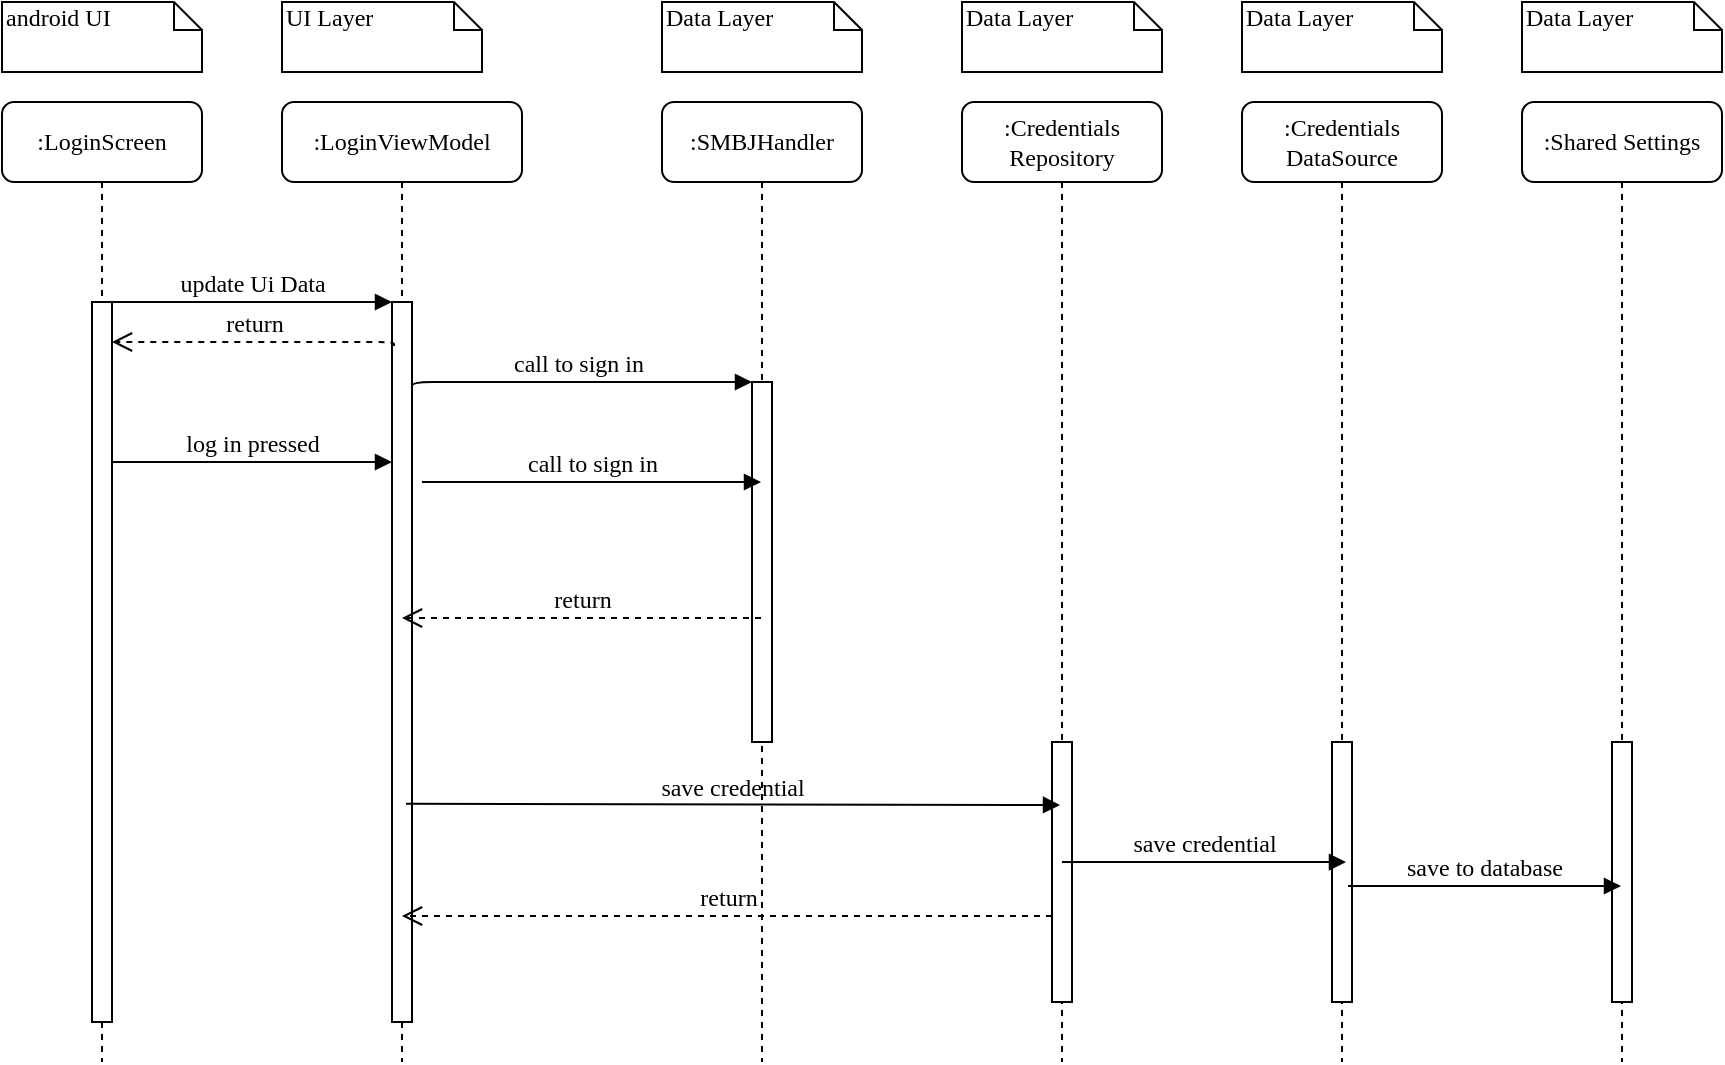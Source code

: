 <mxfile version="26.2.2">
  <diagram name="Page-1" id="13e1069c-82ec-6db2-03f1-153e76fe0fe0">
    <mxGraphModel dx="1428" dy="766" grid="1" gridSize="10" guides="1" tooltips="1" connect="1" arrows="1" fold="1" page="1" pageScale="1" pageWidth="1100" pageHeight="850" background="none" math="0" shadow="0">
      <root>
        <mxCell id="0" />
        <mxCell id="1" parent="0" />
        <mxCell id="7baba1c4bc27f4b0-2" value=":LoginViewModel" style="shape=umlLifeline;perimeter=lifelinePerimeter;whiteSpace=wrap;html=1;container=1;collapsible=0;recursiveResize=0;outlineConnect=0;rounded=1;shadow=0;comic=0;labelBackgroundColor=none;strokeWidth=1;fontFamily=Verdana;fontSize=12;align=center;" parent="1" vertex="1">
          <mxGeometry x="240" y="80" width="120" height="480" as="geometry" />
        </mxCell>
        <mxCell id="7baba1c4bc27f4b0-10" value="" style="html=1;points=[];perimeter=orthogonalPerimeter;rounded=0;shadow=0;comic=0;labelBackgroundColor=none;strokeWidth=1;fontFamily=Verdana;fontSize=12;align=center;" parent="7baba1c4bc27f4b0-2" vertex="1">
          <mxGeometry x="55" y="100" width="10" height="360" as="geometry" />
        </mxCell>
        <mxCell id="fmr9HLr2UE1-E63itUYL-1" value="return" style="html=1;verticalAlign=bottom;endArrow=open;dashed=1;endSize=8;labelBackgroundColor=none;fontFamily=Verdana;fontSize=12;edgeStyle=elbowEdgeStyle;elbow=vertical;exitX=0.1;exitY=0.061;exitDx=0;exitDy=0;exitPerimeter=0;" parent="7baba1c4bc27f4b0-2" edge="1" source="7baba1c4bc27f4b0-10">
          <mxGeometry relative="1" as="geometry">
            <mxPoint x="-85" y="120" as="targetPoint" />
            <Array as="points">
              <mxPoint x="-10" y="120" />
              <mxPoint x="20" y="120" />
            </Array>
            <mxPoint x="45" y="120" as="sourcePoint" />
          </mxGeometry>
        </mxCell>
        <mxCell id="7baba1c4bc27f4b0-4" value=":SMBJHandler" style="shape=umlLifeline;perimeter=lifelinePerimeter;whiteSpace=wrap;html=1;container=1;collapsible=0;recursiveResize=0;outlineConnect=0;rounded=1;shadow=0;comic=0;labelBackgroundColor=none;strokeWidth=1;fontFamily=Verdana;fontSize=12;align=center;" parent="1" vertex="1">
          <mxGeometry x="430" y="80" width="100" height="480" as="geometry" />
        </mxCell>
        <mxCell id="7baba1c4bc27f4b0-6" value=":Credentials&lt;br&gt;Repository" style="shape=umlLifeline;perimeter=lifelinePerimeter;whiteSpace=wrap;html=1;container=1;collapsible=0;recursiveResize=0;outlineConnect=0;rounded=1;shadow=0;comic=0;labelBackgroundColor=none;strokeWidth=1;fontFamily=Verdana;fontSize=12;align=center;" parent="1" vertex="1">
          <mxGeometry x="580" y="80" width="100" height="480" as="geometry" />
        </mxCell>
        <mxCell id="7baba1c4bc27f4b0-28" value="" style="html=1;points=[];perimeter=orthogonalPerimeter;rounded=0;shadow=0;comic=0;labelBackgroundColor=none;strokeWidth=1;fontFamily=Verdana;fontSize=12;align=center;" parent="7baba1c4bc27f4b0-6" vertex="1">
          <mxGeometry x="45" y="320" width="10" height="130" as="geometry" />
        </mxCell>
        <mxCell id="7baba1c4bc27f4b0-7" value=":Credentials&lt;br&gt;DataSource" style="shape=umlLifeline;perimeter=lifelinePerimeter;whiteSpace=wrap;html=1;container=1;collapsible=0;recursiveResize=0;outlineConnect=0;rounded=1;shadow=0;comic=0;labelBackgroundColor=none;strokeWidth=1;fontFamily=Verdana;fontSize=12;align=center;" parent="1" vertex="1">
          <mxGeometry x="720" y="80" width="100" height="480" as="geometry" />
        </mxCell>
        <mxCell id="fmr9HLr2UE1-E63itUYL-10" value="" style="html=1;points=[];perimeter=orthogonalPerimeter;rounded=0;shadow=0;comic=0;labelBackgroundColor=none;strokeWidth=1;fontFamily=Verdana;fontSize=12;align=center;" parent="7baba1c4bc27f4b0-7" vertex="1">
          <mxGeometry x="45" y="320" width="10" height="130" as="geometry" />
        </mxCell>
        <mxCell id="7baba1c4bc27f4b0-8" value=":LoginScreen" style="shape=umlLifeline;perimeter=lifelinePerimeter;whiteSpace=wrap;html=1;container=1;collapsible=0;recursiveResize=0;outlineConnect=0;rounded=1;shadow=0;comic=0;labelBackgroundColor=none;strokeWidth=1;fontFamily=Verdana;fontSize=12;align=center;" parent="1" vertex="1">
          <mxGeometry x="100" y="80" width="100" height="480" as="geometry" />
        </mxCell>
        <mxCell id="7baba1c4bc27f4b0-9" value="" style="html=1;points=[];perimeter=orthogonalPerimeter;rounded=0;shadow=0;comic=0;labelBackgroundColor=none;strokeWidth=1;fontFamily=Verdana;fontSize=12;align=center;" parent="7baba1c4bc27f4b0-8" vertex="1">
          <mxGeometry x="45" y="100" width="10" height="360" as="geometry" />
        </mxCell>
        <mxCell id="fmr9HLr2UE1-E63itUYL-2" value="log in pressed" style="html=1;verticalAlign=bottom;endArrow=block;entryX=0;entryY=0;labelBackgroundColor=none;fontFamily=Verdana;fontSize=12;edgeStyle=elbowEdgeStyle;elbow=vertical;" parent="7baba1c4bc27f4b0-8" edge="1">
          <mxGeometry relative="1" as="geometry">
            <mxPoint x="55" y="180" as="sourcePoint" />
            <mxPoint x="195" y="180.0" as="targetPoint" />
          </mxGeometry>
        </mxCell>
        <mxCell id="7baba1c4bc27f4b0-16" value="" style="html=1;points=[];perimeter=orthogonalPerimeter;rounded=0;shadow=0;comic=0;labelBackgroundColor=none;strokeWidth=1;fontFamily=Verdana;fontSize=12;align=center;" parent="1" vertex="1">
          <mxGeometry x="475" y="220" width="10" height="180" as="geometry" />
        </mxCell>
        <mxCell id="7baba1c4bc27f4b0-17" value="call to sign in" style="html=1;verticalAlign=bottom;endArrow=block;labelBackgroundColor=none;fontFamily=Verdana;fontSize=12;edgeStyle=elbowEdgeStyle;elbow=vertical;exitX=1;exitY=0.122;exitDx=0;exitDy=0;exitPerimeter=0;" parent="1" source="7baba1c4bc27f4b0-10" target="7baba1c4bc27f4b0-16" edge="1">
          <mxGeometry relative="1" as="geometry">
            <mxPoint x="465" y="300" as="sourcePoint" />
            <Array as="points">
              <mxPoint x="460" y="220" />
            </Array>
          </mxGeometry>
        </mxCell>
        <mxCell id="7baba1c4bc27f4b0-11" value="update Ui Data" style="html=1;verticalAlign=bottom;endArrow=block;entryX=0;entryY=0;labelBackgroundColor=none;fontFamily=Verdana;fontSize=12;edgeStyle=elbowEdgeStyle;elbow=vertical;" parent="1" source="7baba1c4bc27f4b0-9" target="7baba1c4bc27f4b0-10" edge="1">
          <mxGeometry relative="1" as="geometry">
            <mxPoint x="220" y="190" as="sourcePoint" />
          </mxGeometry>
        </mxCell>
        <mxCell id="7baba1c4bc27f4b0-40" value="android UI" style="shape=note;whiteSpace=wrap;html=1;size=14;verticalAlign=top;align=left;spacingTop=-6;rounded=0;shadow=0;comic=0;labelBackgroundColor=none;strokeWidth=1;fontFamily=Verdana;fontSize=12" parent="1" vertex="1">
          <mxGeometry x="100" y="30" width="100" height="35" as="geometry" />
        </mxCell>
        <mxCell id="7baba1c4bc27f4b0-41" value="UI Layer" style="shape=note;whiteSpace=wrap;html=1;size=14;verticalAlign=top;align=left;spacingTop=-6;rounded=0;shadow=0;comic=0;labelBackgroundColor=none;strokeWidth=1;fontFamily=Verdana;fontSize=12" parent="1" vertex="1">
          <mxGeometry x="240" y="30" width="100" height="35" as="geometry" />
        </mxCell>
        <mxCell id="7baba1c4bc27f4b0-43" value="Data Layer" style="shape=note;whiteSpace=wrap;html=1;size=14;verticalAlign=top;align=left;spacingTop=-6;rounded=0;shadow=0;comic=0;labelBackgroundColor=none;strokeWidth=1;fontFamily=Verdana;fontSize=12" parent="1" vertex="1">
          <mxGeometry x="430" y="30" width="100" height="35" as="geometry" />
        </mxCell>
        <mxCell id="7baba1c4bc27f4b0-45" value="Data Layer" style="shape=note;whiteSpace=wrap;html=1;size=14;verticalAlign=top;align=left;spacingTop=-6;rounded=0;shadow=0;comic=0;labelBackgroundColor=none;strokeWidth=1;fontFamily=Verdana;fontSize=12" parent="1" vertex="1">
          <mxGeometry x="580" y="30" width="100" height="35" as="geometry" />
        </mxCell>
        <mxCell id="7baba1c4bc27f4b0-46" value="Data Layer" style="shape=note;whiteSpace=wrap;html=1;size=14;verticalAlign=top;align=left;spacingTop=-6;rounded=0;shadow=0;comic=0;labelBackgroundColor=none;strokeWidth=1;fontFamily=Verdana;fontSize=12" parent="1" vertex="1">
          <mxGeometry x="720" y="30" width="100" height="35" as="geometry" />
        </mxCell>
        <mxCell id="fmr9HLr2UE1-E63itUYL-3" value="call to sign in" style="html=1;verticalAlign=bottom;endArrow=block;labelBackgroundColor=none;fontFamily=Verdana;fontSize=12;edgeStyle=elbowEdgeStyle;elbow=vertical;" parent="1" edge="1" target="7baba1c4bc27f4b0-4">
          <mxGeometry relative="1" as="geometry">
            <mxPoint x="310" y="270" as="sourcePoint" />
            <mxPoint x="450" y="270.0" as="targetPoint" />
          </mxGeometry>
        </mxCell>
        <mxCell id="fmr9HLr2UE1-E63itUYL-5" value="return" style="html=1;verticalAlign=bottom;endArrow=open;dashed=1;endSize=8;labelBackgroundColor=none;fontFamily=Verdana;fontSize=12;edgeStyle=elbowEdgeStyle;elbow=horizontal;" parent="1" target="7baba1c4bc27f4b0-2" edge="1" source="7baba1c4bc27f4b0-4">
          <mxGeometry relative="1" as="geometry">
            <mxPoint x="340" y="338" as="targetPoint" />
            <Array as="points">
              <mxPoint x="400" y="338" />
              <mxPoint x="430" y="338" />
            </Array>
            <mxPoint x="455" y="338" as="sourcePoint" />
          </mxGeometry>
        </mxCell>
        <mxCell id="fmr9HLr2UE1-E63itUYL-8" value="save credential" style="html=1;verticalAlign=bottom;endArrow=block;labelBackgroundColor=none;fontFamily=Verdana;fontSize=12;edgeStyle=elbowEdgeStyle;elbow=vertical;exitX=0.7;exitY=0.697;exitDx=0;exitDy=0;exitPerimeter=0;entryX=0.4;entryY=0.246;entryDx=0;entryDy=0;entryPerimeter=0;" parent="1" target="7baba1c4bc27f4b0-28" edge="1" source="7baba1c4bc27f4b0-10">
          <mxGeometry relative="1" as="geometry">
            <mxPoint x="310" y="430" as="sourcePoint" />
            <mxPoint x="620" y="430" as="targetPoint" />
          </mxGeometry>
        </mxCell>
        <mxCell id="fmr9HLr2UE1-E63itUYL-12" value="save credential" style="html=1;verticalAlign=bottom;endArrow=block;labelBackgroundColor=none;fontFamily=Verdana;fontSize=12;edgeStyle=elbowEdgeStyle;elbow=vertical;exitX=0.5;exitY=0.462;exitDx=0;exitDy=0;exitPerimeter=0;entryX=0.7;entryY=0.462;entryDx=0;entryDy=0;entryPerimeter=0;" parent="1" edge="1" target="fmr9HLr2UE1-E63itUYL-10" source="7baba1c4bc27f4b0-28">
          <mxGeometry relative="1" as="geometry">
            <mxPoint x="640" y="460" as="sourcePoint" />
            <mxPoint x="764.5" y="460" as="targetPoint" />
          </mxGeometry>
        </mxCell>
        <mxCell id="fmr9HLr2UE1-E63itUYL-14" value=":Shared Settings" style="shape=umlLifeline;perimeter=lifelinePerimeter;whiteSpace=wrap;html=1;container=1;collapsible=0;recursiveResize=0;outlineConnect=0;rounded=1;shadow=0;comic=0;labelBackgroundColor=none;strokeWidth=1;fontFamily=Verdana;fontSize=12;align=center;" parent="1" vertex="1">
          <mxGeometry x="860" y="80" width="100" height="480" as="geometry" />
        </mxCell>
        <mxCell id="fmr9HLr2UE1-E63itUYL-15" value="" style="html=1;points=[];perimeter=orthogonalPerimeter;rounded=0;shadow=0;comic=0;labelBackgroundColor=none;strokeWidth=1;fontFamily=Verdana;fontSize=12;align=center;" parent="fmr9HLr2UE1-E63itUYL-14" vertex="1">
          <mxGeometry x="45" y="320" width="10" height="130" as="geometry" />
        </mxCell>
        <mxCell id="fmr9HLr2UE1-E63itUYL-16" value="save to database" style="html=1;verticalAlign=bottom;endArrow=block;labelBackgroundColor=none;fontFamily=Verdana;fontSize=12;edgeStyle=elbowEdgeStyle;elbow=vertical;exitX=0.8;exitY=0.554;exitDx=0;exitDy=0;exitPerimeter=0;" parent="1" target="fmr9HLr2UE1-E63itUYL-14" edge="1" source="fmr9HLr2UE1-E63itUYL-10">
          <mxGeometry relative="1" as="geometry">
            <mxPoint x="780" y="470" as="sourcePoint" />
            <mxPoint x="880" y="472" as="targetPoint" />
          </mxGeometry>
        </mxCell>
        <mxCell id="fmr9HLr2UE1-E63itUYL-17" value="return" style="html=1;verticalAlign=bottom;endArrow=open;dashed=1;endSize=8;labelBackgroundColor=none;fontFamily=Verdana;fontSize=12;edgeStyle=elbowEdgeStyle;elbow=horizontal;exitX=0;exitY=0.669;exitDx=0;exitDy=0;exitPerimeter=0;" parent="1" edge="1" target="7baba1c4bc27f4b0-2" source="7baba1c4bc27f4b0-28">
          <mxGeometry relative="1" as="geometry">
            <mxPoint x="320" y="491" as="targetPoint" />
            <Array as="points">
              <mxPoint x="580" y="487" />
              <mxPoint x="710" y="491" />
            </Array>
            <mxPoint x="550" y="480" as="sourcePoint" />
          </mxGeometry>
        </mxCell>
        <mxCell id="fmr9HLr2UE1-E63itUYL-19" value="Data Layer" style="shape=note;whiteSpace=wrap;html=1;size=14;verticalAlign=top;align=left;spacingTop=-6;rounded=0;shadow=0;comic=0;labelBackgroundColor=none;strokeWidth=1;fontFamily=Verdana;fontSize=12" parent="1" vertex="1">
          <mxGeometry x="860" y="30" width="100" height="35" as="geometry" />
        </mxCell>
      </root>
    </mxGraphModel>
  </diagram>
</mxfile>

